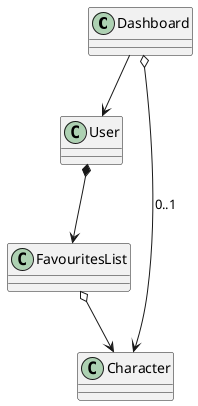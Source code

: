 @startuml domain model
class Dashboard
class User
class Character
class FavouritesList

Dashboard --> User
Dashboard o--> Character: 0..1

User *--> FavouritesList

FavouritesList o--> Character

@enduml